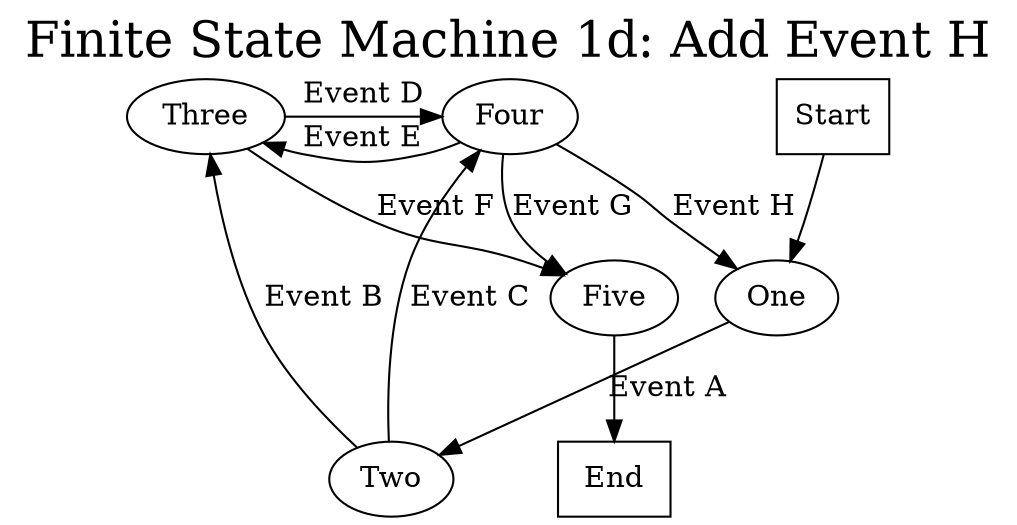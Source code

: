 digraph FSM1d {
    // Title
    label="Finite State Machine 1d: Add Event H"
    labelloc=t
    fontsize=24

    // Put nodes Three & Four at the same horizontal level.
    // Same rank, i.e. same Y-value
    {rank=same; Three; Four;}

    Start -> One
    One -> Two [label="Event A"]

    Two -> Three [label="Event B"]
    Two -> Four [label="Event C"]

    // Nodes Three & Four point to each other.
    Three -> Four [label="Event D"]
    Four -> Three [label="Event E"]

    Three -> Five [label="Event F"]
    Four -> Five [label="Event G"]

    // Point back to a previous node.
    // This edge ruins the nice layout.
    Four -> One [label="Event H"]

    Five -> End

    Start [shape=box]
    End [shape=box]

}

